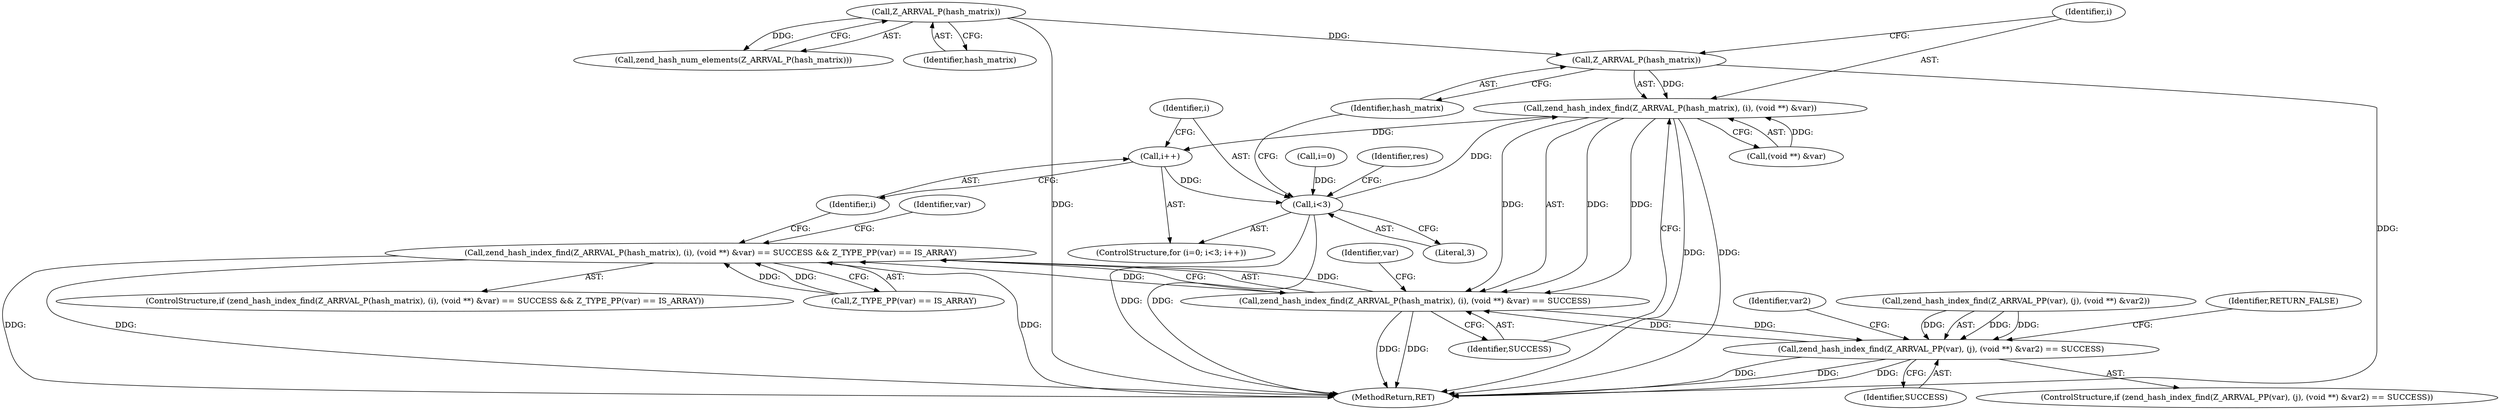 digraph "0_php-src_2938329ce19cb8c4197dec146c3ec887c6f61d01_0@pointer" {
"1000163" [label="(Call,Z_ARRVAL_P(hash_matrix))"];
"1000141" [label="(Call,Z_ARRVAL_P(hash_matrix))"];
"1000162" [label="(Call,zend_hash_index_find(Z_ARRVAL_P(hash_matrix), (i), (void **) &var))"];
"1000156" [label="(Call,i++)"];
"1000153" [label="(Call,i<3)"];
"1000161" [label="(Call,zend_hash_index_find(Z_ARRVAL_P(hash_matrix), (i), (void **) &var) == SUCCESS)"];
"1000160" [label="(Call,zend_hash_index_find(Z_ARRVAL_P(hash_matrix), (i), (void **) &var) == SUCCESS && Z_TYPE_PP(var) == IS_ARRAY)"];
"1000200" [label="(Call,zend_hash_index_find(Z_ARRVAL_PP(var), (j), (void **) &var2) == SUCCESS)"];
"1000157" [label="(Identifier,i)"];
"1000154" [label="(Identifier,i)"];
"1000228" [label="(Identifier,RETURN_FALSE)"];
"1000141" [label="(Call,Z_ARRVAL_P(hash_matrix))"];
"1000180" [label="(Identifier,var)"];
"1000162" [label="(Call,zend_hash_index_find(Z_ARRVAL_P(hash_matrix), (i), (void **) &var))"];
"1000142" [label="(Identifier,hash_matrix)"];
"1000140" [label="(Call,zend_hash_num_elements(Z_ARRVAL_P(hash_matrix)))"];
"1000200" [label="(Call,zend_hash_index_find(Z_ARRVAL_PP(var), (j), (void **) &var2) == SUCCESS)"];
"1000153" [label="(Call,i<3)"];
"1000156" [label="(Call,i++)"];
"1000163" [label="(Call,Z_ARRVAL_P(hash_matrix))"];
"1000173" [label="(Identifier,var)"];
"1000155" [label="(Literal,3)"];
"1000170" [label="(Identifier,SUCCESS)"];
"1000161" [label="(Call,zend_hash_index_find(Z_ARRVAL_P(hash_matrix), (i), (void **) &var) == SUCCESS)"];
"1000150" [label="(Call,i=0)"];
"1000164" [label="(Identifier,hash_matrix)"];
"1000160" [label="(Call,zend_hash_index_find(Z_ARRVAL_P(hash_matrix), (i), (void **) &var) == SUCCESS && Z_TYPE_PP(var) == IS_ARRAY)"];
"1000209" [label="(Identifier,SUCCESS)"];
"1000165" [label="(Identifier,i)"];
"1000230" [label="(Identifier,res)"];
"1000149" [label="(ControlStructure,for (i=0; i<3; i++))"];
"1000199" [label="(ControlStructure,if (zend_hash_index_find(Z_ARRVAL_PP(var), (j), (void **) &var2) == SUCCESS))"];
"1000201" [label="(Call,zend_hash_index_find(Z_ARRVAL_PP(var), (j), (void **) &var2))"];
"1000212" [label="(Identifier,var2)"];
"1000247" [label="(MethodReturn,RET)"];
"1000171" [label="(Call,Z_TYPE_PP(var) == IS_ARRAY)"];
"1000166" [label="(Call,(void **) &var)"];
"1000159" [label="(ControlStructure,if (zend_hash_index_find(Z_ARRVAL_P(hash_matrix), (i), (void **) &var) == SUCCESS && Z_TYPE_PP(var) == IS_ARRAY))"];
"1000163" -> "1000162"  [label="AST: "];
"1000163" -> "1000164"  [label="CFG: "];
"1000164" -> "1000163"  [label="AST: "];
"1000165" -> "1000163"  [label="CFG: "];
"1000163" -> "1000247"  [label="DDG: "];
"1000163" -> "1000162"  [label="DDG: "];
"1000141" -> "1000163"  [label="DDG: "];
"1000141" -> "1000140"  [label="AST: "];
"1000141" -> "1000142"  [label="CFG: "];
"1000142" -> "1000141"  [label="AST: "];
"1000140" -> "1000141"  [label="CFG: "];
"1000141" -> "1000247"  [label="DDG: "];
"1000141" -> "1000140"  [label="DDG: "];
"1000162" -> "1000161"  [label="AST: "];
"1000162" -> "1000166"  [label="CFG: "];
"1000165" -> "1000162"  [label="AST: "];
"1000166" -> "1000162"  [label="AST: "];
"1000170" -> "1000162"  [label="CFG: "];
"1000162" -> "1000247"  [label="DDG: "];
"1000162" -> "1000247"  [label="DDG: "];
"1000162" -> "1000156"  [label="DDG: "];
"1000162" -> "1000161"  [label="DDG: "];
"1000162" -> "1000161"  [label="DDG: "];
"1000162" -> "1000161"  [label="DDG: "];
"1000153" -> "1000162"  [label="DDG: "];
"1000166" -> "1000162"  [label="DDG: "];
"1000156" -> "1000149"  [label="AST: "];
"1000156" -> "1000157"  [label="CFG: "];
"1000157" -> "1000156"  [label="AST: "];
"1000154" -> "1000156"  [label="CFG: "];
"1000156" -> "1000153"  [label="DDG: "];
"1000153" -> "1000149"  [label="AST: "];
"1000153" -> "1000155"  [label="CFG: "];
"1000154" -> "1000153"  [label="AST: "];
"1000155" -> "1000153"  [label="AST: "];
"1000164" -> "1000153"  [label="CFG: "];
"1000230" -> "1000153"  [label="CFG: "];
"1000153" -> "1000247"  [label="DDG: "];
"1000153" -> "1000247"  [label="DDG: "];
"1000150" -> "1000153"  [label="DDG: "];
"1000161" -> "1000160"  [label="AST: "];
"1000161" -> "1000170"  [label="CFG: "];
"1000170" -> "1000161"  [label="AST: "];
"1000173" -> "1000161"  [label="CFG: "];
"1000160" -> "1000161"  [label="CFG: "];
"1000161" -> "1000247"  [label="DDG: "];
"1000161" -> "1000247"  [label="DDG: "];
"1000161" -> "1000160"  [label="DDG: "];
"1000161" -> "1000160"  [label="DDG: "];
"1000200" -> "1000161"  [label="DDG: "];
"1000161" -> "1000200"  [label="DDG: "];
"1000160" -> "1000159"  [label="AST: "];
"1000160" -> "1000171"  [label="CFG: "];
"1000171" -> "1000160"  [label="AST: "];
"1000180" -> "1000160"  [label="CFG: "];
"1000157" -> "1000160"  [label="CFG: "];
"1000160" -> "1000247"  [label="DDG: "];
"1000160" -> "1000247"  [label="DDG: "];
"1000160" -> "1000247"  [label="DDG: "];
"1000171" -> "1000160"  [label="DDG: "];
"1000171" -> "1000160"  [label="DDG: "];
"1000200" -> "1000199"  [label="AST: "];
"1000200" -> "1000209"  [label="CFG: "];
"1000201" -> "1000200"  [label="AST: "];
"1000209" -> "1000200"  [label="AST: "];
"1000212" -> "1000200"  [label="CFG: "];
"1000228" -> "1000200"  [label="CFG: "];
"1000200" -> "1000247"  [label="DDG: "];
"1000200" -> "1000247"  [label="DDG: "];
"1000200" -> "1000247"  [label="DDG: "];
"1000201" -> "1000200"  [label="DDG: "];
"1000201" -> "1000200"  [label="DDG: "];
"1000201" -> "1000200"  [label="DDG: "];
}
